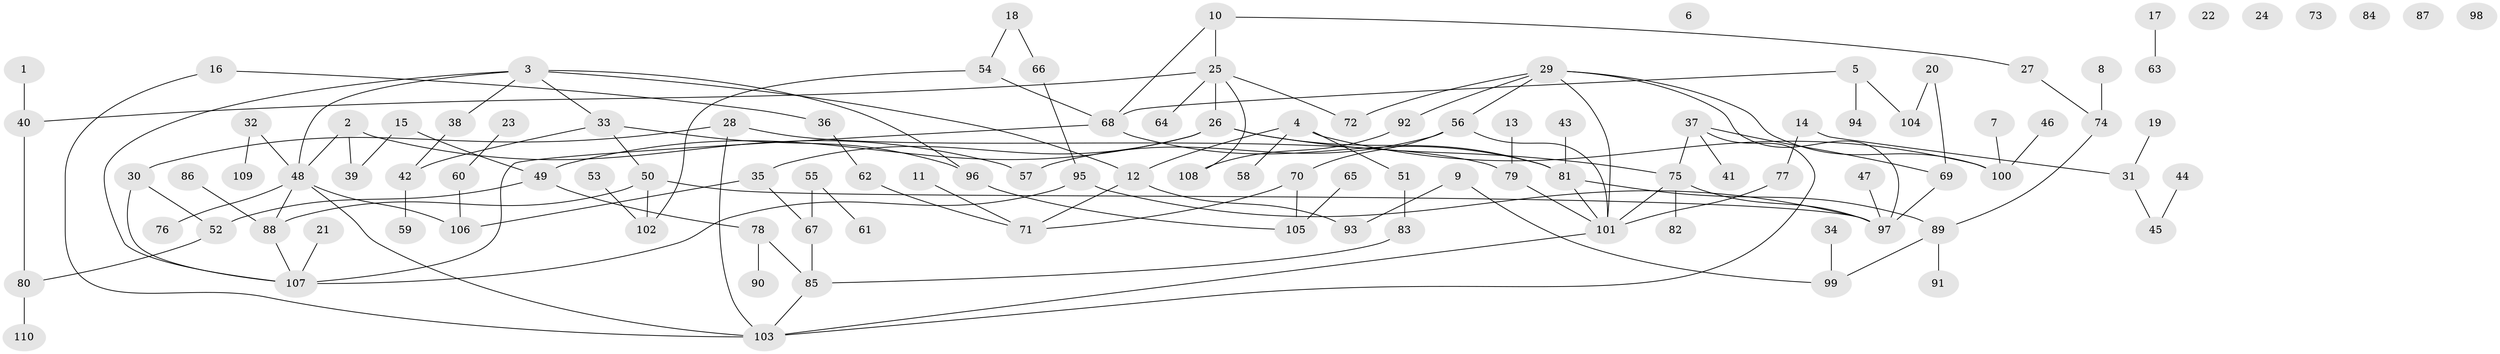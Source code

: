 // Generated by graph-tools (version 1.1) at 2025/40/03/09/25 04:40:51]
// undirected, 110 vertices, 135 edges
graph export_dot {
graph [start="1"]
  node [color=gray90,style=filled];
  1;
  2;
  3;
  4;
  5;
  6;
  7;
  8;
  9;
  10;
  11;
  12;
  13;
  14;
  15;
  16;
  17;
  18;
  19;
  20;
  21;
  22;
  23;
  24;
  25;
  26;
  27;
  28;
  29;
  30;
  31;
  32;
  33;
  34;
  35;
  36;
  37;
  38;
  39;
  40;
  41;
  42;
  43;
  44;
  45;
  46;
  47;
  48;
  49;
  50;
  51;
  52;
  53;
  54;
  55;
  56;
  57;
  58;
  59;
  60;
  61;
  62;
  63;
  64;
  65;
  66;
  67;
  68;
  69;
  70;
  71;
  72;
  73;
  74;
  75;
  76;
  77;
  78;
  79;
  80;
  81;
  82;
  83;
  84;
  85;
  86;
  87;
  88;
  89;
  90;
  91;
  92;
  93;
  94;
  95;
  96;
  97;
  98;
  99;
  100;
  101;
  102;
  103;
  104;
  105;
  106;
  107;
  108;
  109;
  110;
  1 -- 40;
  2 -- 39;
  2 -- 48;
  2 -- 57;
  3 -- 12;
  3 -- 33;
  3 -- 38;
  3 -- 48;
  3 -- 96;
  3 -- 107;
  4 -- 12;
  4 -- 51;
  4 -- 58;
  4 -- 100;
  5 -- 68;
  5 -- 94;
  5 -- 104;
  7 -- 100;
  8 -- 74;
  9 -- 93;
  9 -- 99;
  10 -- 25;
  10 -- 27;
  10 -- 68;
  11 -- 71;
  12 -- 71;
  12 -- 93;
  13 -- 79;
  14 -- 31;
  14 -- 77;
  15 -- 39;
  15 -- 49;
  16 -- 36;
  16 -- 103;
  17 -- 63;
  18 -- 54;
  18 -- 66;
  19 -- 31;
  20 -- 69;
  20 -- 104;
  21 -- 107;
  23 -- 60;
  25 -- 26;
  25 -- 40;
  25 -- 64;
  25 -- 72;
  25 -- 108;
  26 -- 35;
  26 -- 49;
  26 -- 75;
  26 -- 81;
  27 -- 74;
  28 -- 30;
  28 -- 79;
  28 -- 103;
  29 -- 56;
  29 -- 72;
  29 -- 92;
  29 -- 97;
  29 -- 100;
  29 -- 101;
  30 -- 52;
  30 -- 107;
  31 -- 45;
  32 -- 48;
  32 -- 109;
  33 -- 42;
  33 -- 50;
  33 -- 96;
  34 -- 99;
  35 -- 67;
  35 -- 106;
  36 -- 62;
  37 -- 41;
  37 -- 69;
  37 -- 75;
  37 -- 103;
  38 -- 42;
  40 -- 80;
  42 -- 59;
  43 -- 81;
  44 -- 45;
  46 -- 100;
  47 -- 97;
  48 -- 76;
  48 -- 88;
  48 -- 103;
  48 -- 106;
  49 -- 52;
  49 -- 78;
  50 -- 88;
  50 -- 97;
  50 -- 102;
  51 -- 83;
  52 -- 80;
  53 -- 102;
  54 -- 68;
  54 -- 102;
  55 -- 61;
  55 -- 67;
  56 -- 57;
  56 -- 70;
  56 -- 101;
  60 -- 106;
  62 -- 71;
  65 -- 105;
  66 -- 95;
  67 -- 85;
  68 -- 81;
  68 -- 107;
  69 -- 97;
  70 -- 71;
  70 -- 105;
  74 -- 89;
  75 -- 82;
  75 -- 97;
  75 -- 101;
  77 -- 101;
  78 -- 85;
  78 -- 90;
  79 -- 101;
  80 -- 110;
  81 -- 89;
  81 -- 101;
  83 -- 85;
  85 -- 103;
  86 -- 88;
  88 -- 107;
  89 -- 91;
  89 -- 99;
  92 -- 108;
  95 -- 97;
  95 -- 107;
  96 -- 105;
  101 -- 103;
}
